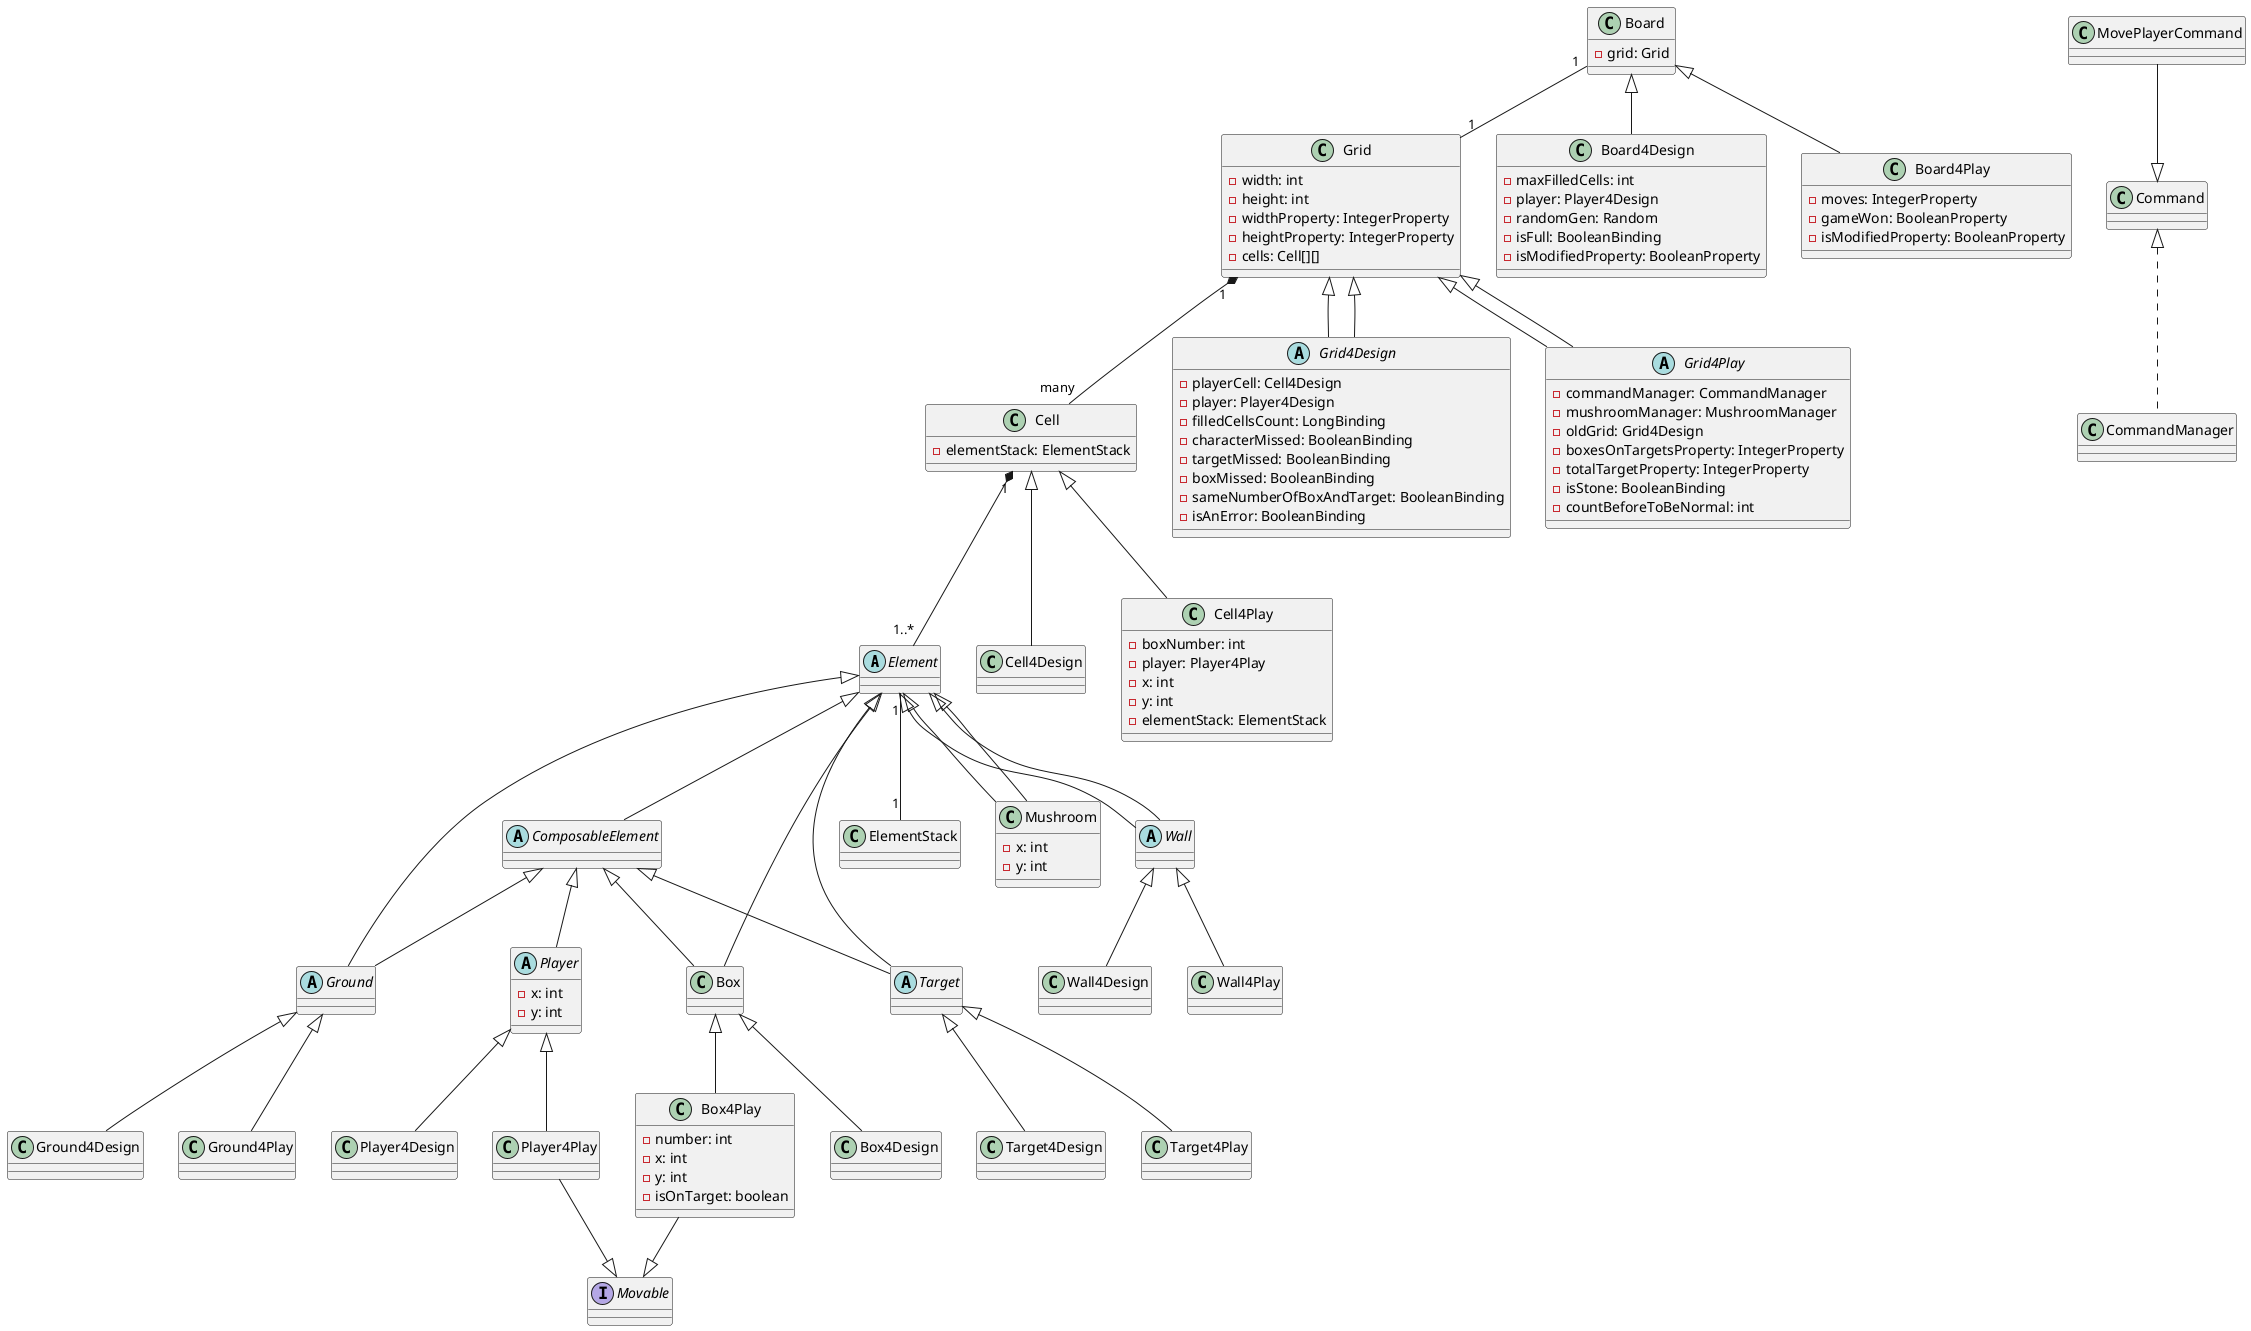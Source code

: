 @startuml

abstract class Element {
}

abstract class ComposableElement {
}

interface Movable {
}

class ElementStack {
}

class Cell {
  - elementStack: ElementStack
}

class Cell4Design {
}

class Cell4Play {
  - boxNumber: int
  - player: Player4Play
  - x: int
  - y: int
  - elementStack: ElementStack
}

abstract class Ground extends ComposableElement {
}

class Ground4Design {
}

class Ground4Play {
}

class Mushroom extends Element {
  - x: int
  - y: int
}

abstract class Player extends ComposableElement {
  - x: int
  - y: int
}

class Player4Design {
}

class Player4Play {
}

abstract class Target extends ComposableElement {
}

class Target4Design {
}

class Target4Play {
}

abstract class Wall extends Element {
}

class Wall4Design {
}

class Wall4Play {
}

class Board {
  - grid: Grid
}

class Board4Design {
  - maxFilledCells: int
  - player: Player4Design
  - randomGen: Random
  - isFull: BooleanBinding
  - isModifiedProperty: BooleanProperty
}

class Board4Play {
  - moves: IntegerProperty
  - gameWon: BooleanProperty
  - isModifiedProperty: BooleanProperty
}

class Grid {
  - width: int
  - height: int
  - widthProperty: IntegerProperty
  - heightProperty: IntegerProperty
  - cells: Cell[][]
}

abstract class Grid4Design extends Grid {
  - playerCell: Cell4Design
  - player: Player4Design
  - filledCellsCount: LongBinding
  - characterMissed: BooleanBinding
  - targetMissed: BooleanBinding
  - boxMissed: BooleanBinding
  - sameNumberOfBoxAndTarget: BooleanBinding
  - isAnError: BooleanBinding
}

abstract class Grid4Play extends Grid {
  - commandManager: CommandManager
  - mushroomManager: MushroomManager
  - oldGrid: Grid4Design
  - boxesOnTargetsProperty: IntegerProperty
  - totalTargetProperty: IntegerProperty
  - isStone: BooleanBinding
  - countBeforeToBeNormal: int
}

class MovePlayerCommand {
}

MovePlayerCommand --|> Command

class Box extends ComposableElement {
}

class Box4Design {
}

class Box4Play {
  - number: int
  - x: int
  - y: int
  - isOnTarget: boolean
}

Player <|-- Player4Design
Player <|-- Player4Play
Element <|-- ComposableElement
Element <|-- Wall
Element <|-- Box
Element <|-- Ground
Element <|-- Target
Element <|-- Mushroom
Cell <|-- Cell4Design
Cell <|-- Cell4Play
Wall <|-- Wall4Design
Wall <|-- Wall4Play
Box <|-- Box4Design
Box <|-- Box4Play
Ground <|-- Ground4Design
Ground <|-- Ground4Play
Target <|-- Target4Design
Target <|-- Target4Play
Board <|-- Board4Design
Board <|-- Board4Play
Grid <|-- Grid4Design
Grid <|-- Grid4Play

Player4Play --|> Movable
Box4Play --|> Movable

class CommandManager {
}

Command <|.. CommandManager

Board "1" -- "1" Grid
Grid "1" *-- "many" Cell
Cell "1" *-- "1..*" Element
Element "1" -- "1" ElementStack

@enduml